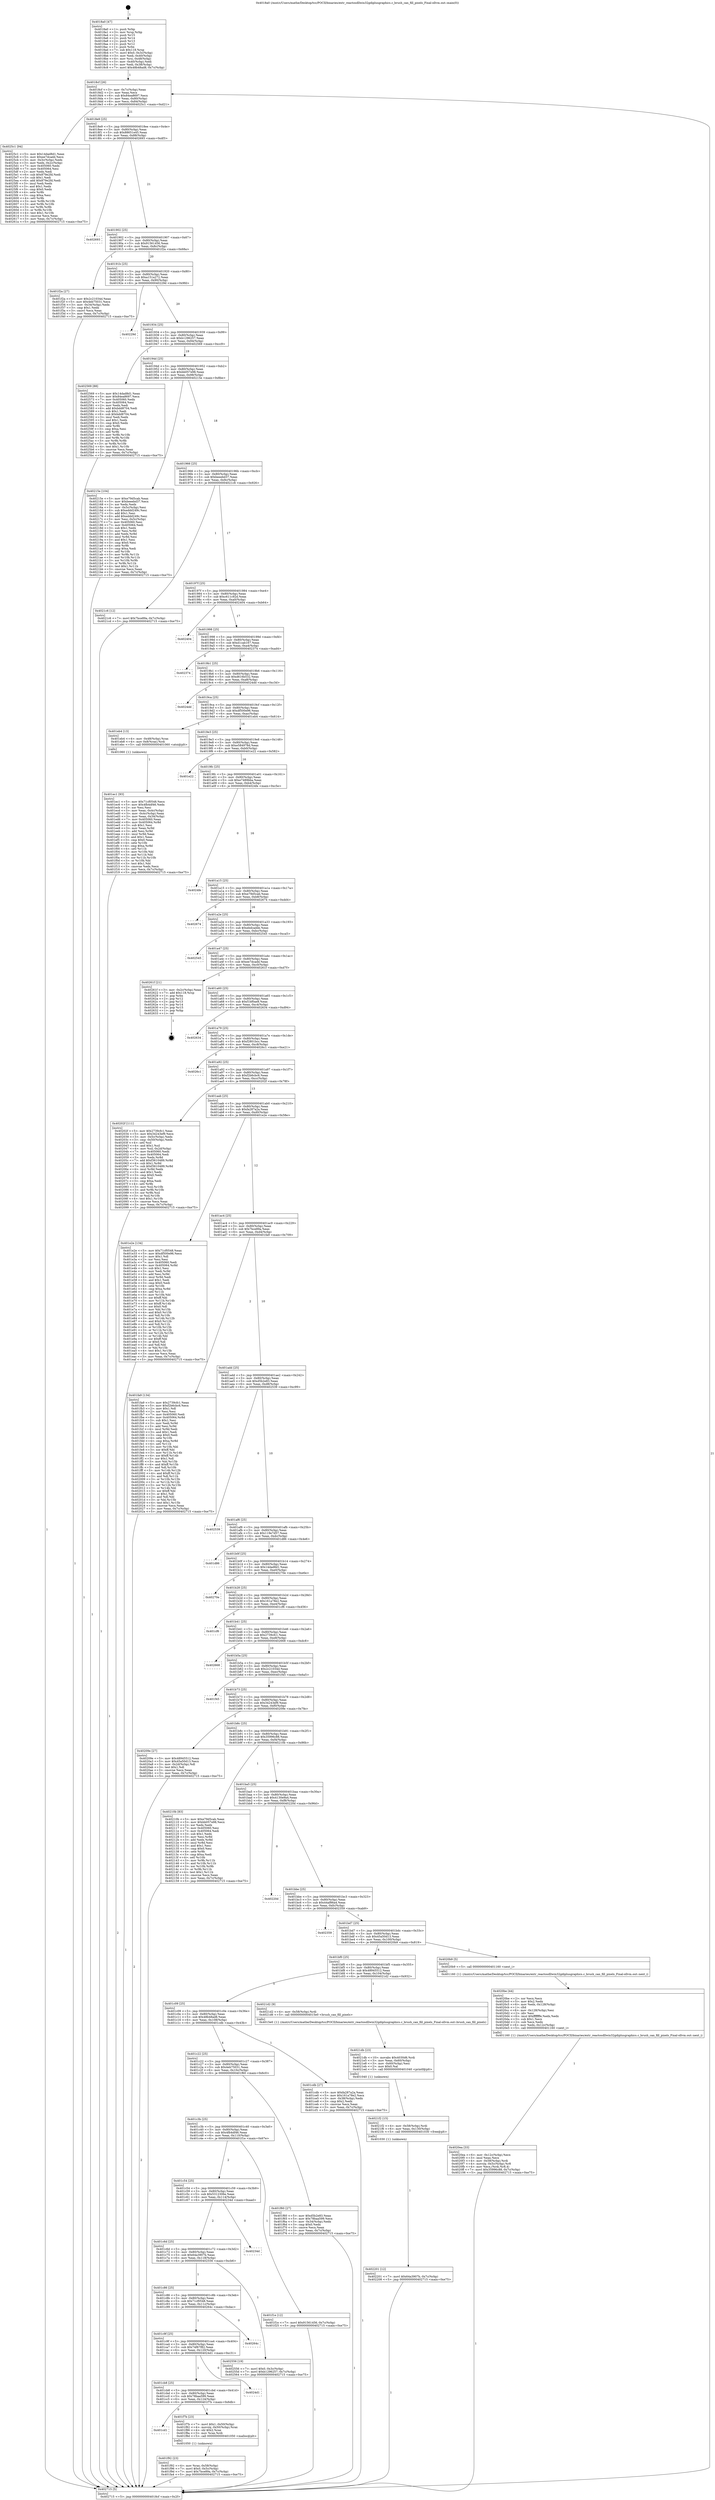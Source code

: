 digraph "0x4018a0" {
  label = "0x4018a0 (/mnt/c/Users/mathe/Desktop/tcc/POCII/binaries/extr_reactosdllwin32gdiplusgraphics.c_brush_can_fill_pixels_Final-ollvm.out::main(0))"
  labelloc = "t"
  node[shape=record]

  Entry [label="",width=0.3,height=0.3,shape=circle,fillcolor=black,style=filled]
  "0x4018cf" [label="{
     0x4018cf [26]\l
     | [instrs]\l
     &nbsp;&nbsp;0x4018cf \<+3\>: mov -0x7c(%rbp),%eax\l
     &nbsp;&nbsp;0x4018d2 \<+2\>: mov %eax,%ecx\l
     &nbsp;&nbsp;0x4018d4 \<+6\>: sub $0x84ea8697,%ecx\l
     &nbsp;&nbsp;0x4018da \<+3\>: mov %eax,-0x80(%rbp)\l
     &nbsp;&nbsp;0x4018dd \<+6\>: mov %ecx,-0x84(%rbp)\l
     &nbsp;&nbsp;0x4018e3 \<+6\>: je 00000000004025c1 \<main+0xd21\>\l
  }"]
  "0x4025c1" [label="{
     0x4025c1 [94]\l
     | [instrs]\l
     &nbsp;&nbsp;0x4025c1 \<+5\>: mov $0x14dad8d1,%eax\l
     &nbsp;&nbsp;0x4025c6 \<+5\>: mov $0xee7dcadd,%ecx\l
     &nbsp;&nbsp;0x4025cb \<+3\>: mov -0x3c(%rbp),%edx\l
     &nbsp;&nbsp;0x4025ce \<+3\>: mov %edx,-0x2c(%rbp)\l
     &nbsp;&nbsp;0x4025d1 \<+7\>: mov 0x405060,%edx\l
     &nbsp;&nbsp;0x4025d8 \<+7\>: mov 0x405064,%esi\l
     &nbsp;&nbsp;0x4025df \<+2\>: mov %edx,%edi\l
     &nbsp;&nbsp;0x4025e1 \<+6\>: sub $0x879e2fd,%edi\l
     &nbsp;&nbsp;0x4025e7 \<+3\>: sub $0x1,%edi\l
     &nbsp;&nbsp;0x4025ea \<+6\>: add $0x879e2fd,%edi\l
     &nbsp;&nbsp;0x4025f0 \<+3\>: imul %edi,%edx\l
     &nbsp;&nbsp;0x4025f3 \<+3\>: and $0x1,%edx\l
     &nbsp;&nbsp;0x4025f6 \<+3\>: cmp $0x0,%edx\l
     &nbsp;&nbsp;0x4025f9 \<+4\>: sete %r8b\l
     &nbsp;&nbsp;0x4025fd \<+3\>: cmp $0xa,%esi\l
     &nbsp;&nbsp;0x402600 \<+4\>: setl %r9b\l
     &nbsp;&nbsp;0x402604 \<+3\>: mov %r8b,%r10b\l
     &nbsp;&nbsp;0x402607 \<+3\>: and %r9b,%r10b\l
     &nbsp;&nbsp;0x40260a \<+3\>: xor %r9b,%r8b\l
     &nbsp;&nbsp;0x40260d \<+3\>: or %r8b,%r10b\l
     &nbsp;&nbsp;0x402610 \<+4\>: test $0x1,%r10b\l
     &nbsp;&nbsp;0x402614 \<+3\>: cmovne %ecx,%eax\l
     &nbsp;&nbsp;0x402617 \<+3\>: mov %eax,-0x7c(%rbp)\l
     &nbsp;&nbsp;0x40261a \<+5\>: jmp 0000000000402715 \<main+0xe75\>\l
  }"]
  "0x4018e9" [label="{
     0x4018e9 [25]\l
     | [instrs]\l
     &nbsp;&nbsp;0x4018e9 \<+5\>: jmp 00000000004018ee \<main+0x4e\>\l
     &nbsp;&nbsp;0x4018ee \<+3\>: mov -0x80(%rbp),%eax\l
     &nbsp;&nbsp;0x4018f1 \<+5\>: sub $0x88651e45,%eax\l
     &nbsp;&nbsp;0x4018f6 \<+6\>: mov %eax,-0x88(%rbp)\l
     &nbsp;&nbsp;0x4018fc \<+6\>: je 0000000000402693 \<main+0xdf3\>\l
  }"]
  Exit [label="",width=0.3,height=0.3,shape=circle,fillcolor=black,style=filled,peripheries=2]
  "0x402693" [label="{
     0x402693\l
  }", style=dashed]
  "0x401902" [label="{
     0x401902 [25]\l
     | [instrs]\l
     &nbsp;&nbsp;0x401902 \<+5\>: jmp 0000000000401907 \<main+0x67\>\l
     &nbsp;&nbsp;0x401907 \<+3\>: mov -0x80(%rbp),%eax\l
     &nbsp;&nbsp;0x40190a \<+5\>: sub $0x91561456,%eax\l
     &nbsp;&nbsp;0x40190f \<+6\>: mov %eax,-0x8c(%rbp)\l
     &nbsp;&nbsp;0x401915 \<+6\>: je 0000000000401f2a \<main+0x68a\>\l
  }"]
  "0x402201" [label="{
     0x402201 [12]\l
     | [instrs]\l
     &nbsp;&nbsp;0x402201 \<+7\>: movl $0x64a3907b,-0x7c(%rbp)\l
     &nbsp;&nbsp;0x402208 \<+5\>: jmp 0000000000402715 \<main+0xe75\>\l
  }"]
  "0x401f2a" [label="{
     0x401f2a [27]\l
     | [instrs]\l
     &nbsp;&nbsp;0x401f2a \<+5\>: mov $0x2c21034d,%eax\l
     &nbsp;&nbsp;0x401f2f \<+5\>: mov $0x4eb75031,%ecx\l
     &nbsp;&nbsp;0x401f34 \<+3\>: mov -0x34(%rbp),%edx\l
     &nbsp;&nbsp;0x401f37 \<+3\>: cmp $0x1,%edx\l
     &nbsp;&nbsp;0x401f3a \<+3\>: cmovl %ecx,%eax\l
     &nbsp;&nbsp;0x401f3d \<+3\>: mov %eax,-0x7c(%rbp)\l
     &nbsp;&nbsp;0x401f40 \<+5\>: jmp 0000000000402715 \<main+0xe75\>\l
  }"]
  "0x40191b" [label="{
     0x40191b [25]\l
     | [instrs]\l
     &nbsp;&nbsp;0x40191b \<+5\>: jmp 0000000000401920 \<main+0x80\>\l
     &nbsp;&nbsp;0x401920 \<+3\>: mov -0x80(%rbp),%eax\l
     &nbsp;&nbsp;0x401923 \<+5\>: sub $0xa151a272,%eax\l
     &nbsp;&nbsp;0x401928 \<+6\>: mov %eax,-0x90(%rbp)\l
     &nbsp;&nbsp;0x40192e \<+6\>: je 000000000040229d \<main+0x9fd\>\l
  }"]
  "0x4021f2" [label="{
     0x4021f2 [15]\l
     | [instrs]\l
     &nbsp;&nbsp;0x4021f2 \<+4\>: mov -0x58(%rbp),%rdi\l
     &nbsp;&nbsp;0x4021f6 \<+6\>: mov %eax,-0x130(%rbp)\l
     &nbsp;&nbsp;0x4021fc \<+5\>: call 0000000000401030 \<free@plt\>\l
     | [calls]\l
     &nbsp;&nbsp;0x401030 \{1\} (unknown)\l
  }"]
  "0x40229d" [label="{
     0x40229d\l
  }", style=dashed]
  "0x401934" [label="{
     0x401934 [25]\l
     | [instrs]\l
     &nbsp;&nbsp;0x401934 \<+5\>: jmp 0000000000401939 \<main+0x99\>\l
     &nbsp;&nbsp;0x401939 \<+3\>: mov -0x80(%rbp),%eax\l
     &nbsp;&nbsp;0x40193c \<+5\>: sub $0xb1296257,%eax\l
     &nbsp;&nbsp;0x401941 \<+6\>: mov %eax,-0x94(%rbp)\l
     &nbsp;&nbsp;0x401947 \<+6\>: je 0000000000402569 \<main+0xcc9\>\l
  }"]
  "0x4021db" [label="{
     0x4021db [23]\l
     | [instrs]\l
     &nbsp;&nbsp;0x4021db \<+10\>: movabs $0x4030d6,%rdi\l
     &nbsp;&nbsp;0x4021e5 \<+3\>: mov %eax,-0x60(%rbp)\l
     &nbsp;&nbsp;0x4021e8 \<+3\>: mov -0x60(%rbp),%esi\l
     &nbsp;&nbsp;0x4021eb \<+2\>: mov $0x0,%al\l
     &nbsp;&nbsp;0x4021ed \<+5\>: call 0000000000401040 \<printf@plt\>\l
     | [calls]\l
     &nbsp;&nbsp;0x401040 \{1\} (unknown)\l
  }"]
  "0x402569" [label="{
     0x402569 [88]\l
     | [instrs]\l
     &nbsp;&nbsp;0x402569 \<+5\>: mov $0x14dad8d1,%eax\l
     &nbsp;&nbsp;0x40256e \<+5\>: mov $0x84ea8697,%ecx\l
     &nbsp;&nbsp;0x402573 \<+7\>: mov 0x405060,%edx\l
     &nbsp;&nbsp;0x40257a \<+7\>: mov 0x405064,%esi\l
     &nbsp;&nbsp;0x402581 \<+2\>: mov %edx,%edi\l
     &nbsp;&nbsp;0x402583 \<+6\>: add $0xbdd8704,%edi\l
     &nbsp;&nbsp;0x402589 \<+3\>: sub $0x1,%edi\l
     &nbsp;&nbsp;0x40258c \<+6\>: sub $0xbdd8704,%edi\l
     &nbsp;&nbsp;0x402592 \<+3\>: imul %edi,%edx\l
     &nbsp;&nbsp;0x402595 \<+3\>: and $0x1,%edx\l
     &nbsp;&nbsp;0x402598 \<+3\>: cmp $0x0,%edx\l
     &nbsp;&nbsp;0x40259b \<+4\>: sete %r8b\l
     &nbsp;&nbsp;0x40259f \<+3\>: cmp $0xa,%esi\l
     &nbsp;&nbsp;0x4025a2 \<+4\>: setl %r9b\l
     &nbsp;&nbsp;0x4025a6 \<+3\>: mov %r8b,%r10b\l
     &nbsp;&nbsp;0x4025a9 \<+3\>: and %r9b,%r10b\l
     &nbsp;&nbsp;0x4025ac \<+3\>: xor %r9b,%r8b\l
     &nbsp;&nbsp;0x4025af \<+3\>: or %r8b,%r10b\l
     &nbsp;&nbsp;0x4025b2 \<+4\>: test $0x1,%r10b\l
     &nbsp;&nbsp;0x4025b6 \<+3\>: cmovne %ecx,%eax\l
     &nbsp;&nbsp;0x4025b9 \<+3\>: mov %eax,-0x7c(%rbp)\l
     &nbsp;&nbsp;0x4025bc \<+5\>: jmp 0000000000402715 \<main+0xe75\>\l
  }"]
  "0x40194d" [label="{
     0x40194d [25]\l
     | [instrs]\l
     &nbsp;&nbsp;0x40194d \<+5\>: jmp 0000000000401952 \<main+0xb2\>\l
     &nbsp;&nbsp;0x401952 \<+3\>: mov -0x80(%rbp),%eax\l
     &nbsp;&nbsp;0x401955 \<+5\>: sub $0xbb057e98,%eax\l
     &nbsp;&nbsp;0x40195a \<+6\>: mov %eax,-0x98(%rbp)\l
     &nbsp;&nbsp;0x401960 \<+6\>: je 000000000040215e \<main+0x8be\>\l
  }"]
  "0x4020ea" [label="{
     0x4020ea [33]\l
     | [instrs]\l
     &nbsp;&nbsp;0x4020ea \<+6\>: mov -0x12c(%rbp),%ecx\l
     &nbsp;&nbsp;0x4020f0 \<+3\>: imul %eax,%ecx\l
     &nbsp;&nbsp;0x4020f3 \<+4\>: mov -0x58(%rbp),%rdi\l
     &nbsp;&nbsp;0x4020f7 \<+4\>: movslq -0x5c(%rbp),%r8\l
     &nbsp;&nbsp;0x4020fb \<+4\>: mov %ecx,(%rdi,%r8,4)\l
     &nbsp;&nbsp;0x4020ff \<+7\>: movl $0x35996c88,-0x7c(%rbp)\l
     &nbsp;&nbsp;0x402106 \<+5\>: jmp 0000000000402715 \<main+0xe75\>\l
  }"]
  "0x40215e" [label="{
     0x40215e [104]\l
     | [instrs]\l
     &nbsp;&nbsp;0x40215e \<+5\>: mov $0xe79d5cab,%eax\l
     &nbsp;&nbsp;0x402163 \<+5\>: mov $0xbeeebd37,%ecx\l
     &nbsp;&nbsp;0x402168 \<+2\>: xor %edx,%edx\l
     &nbsp;&nbsp;0x40216a \<+3\>: mov -0x5c(%rbp),%esi\l
     &nbsp;&nbsp;0x40216d \<+6\>: sub $0xeddd249c,%esi\l
     &nbsp;&nbsp;0x402173 \<+3\>: add $0x1,%esi\l
     &nbsp;&nbsp;0x402176 \<+6\>: add $0xeddd249c,%esi\l
     &nbsp;&nbsp;0x40217c \<+3\>: mov %esi,-0x5c(%rbp)\l
     &nbsp;&nbsp;0x40217f \<+7\>: mov 0x405060,%esi\l
     &nbsp;&nbsp;0x402186 \<+7\>: mov 0x405064,%edi\l
     &nbsp;&nbsp;0x40218d \<+3\>: sub $0x1,%edx\l
     &nbsp;&nbsp;0x402190 \<+3\>: mov %esi,%r8d\l
     &nbsp;&nbsp;0x402193 \<+3\>: add %edx,%r8d\l
     &nbsp;&nbsp;0x402196 \<+4\>: imul %r8d,%esi\l
     &nbsp;&nbsp;0x40219a \<+3\>: and $0x1,%esi\l
     &nbsp;&nbsp;0x40219d \<+3\>: cmp $0x0,%esi\l
     &nbsp;&nbsp;0x4021a0 \<+4\>: sete %r9b\l
     &nbsp;&nbsp;0x4021a4 \<+3\>: cmp $0xa,%edi\l
     &nbsp;&nbsp;0x4021a7 \<+4\>: setl %r10b\l
     &nbsp;&nbsp;0x4021ab \<+3\>: mov %r9b,%r11b\l
     &nbsp;&nbsp;0x4021ae \<+3\>: and %r10b,%r11b\l
     &nbsp;&nbsp;0x4021b1 \<+3\>: xor %r10b,%r9b\l
     &nbsp;&nbsp;0x4021b4 \<+3\>: or %r9b,%r11b\l
     &nbsp;&nbsp;0x4021b7 \<+4\>: test $0x1,%r11b\l
     &nbsp;&nbsp;0x4021bb \<+3\>: cmovne %ecx,%eax\l
     &nbsp;&nbsp;0x4021be \<+3\>: mov %eax,-0x7c(%rbp)\l
     &nbsp;&nbsp;0x4021c1 \<+5\>: jmp 0000000000402715 \<main+0xe75\>\l
  }"]
  "0x401966" [label="{
     0x401966 [25]\l
     | [instrs]\l
     &nbsp;&nbsp;0x401966 \<+5\>: jmp 000000000040196b \<main+0xcb\>\l
     &nbsp;&nbsp;0x40196b \<+3\>: mov -0x80(%rbp),%eax\l
     &nbsp;&nbsp;0x40196e \<+5\>: sub $0xbeeebd37,%eax\l
     &nbsp;&nbsp;0x401973 \<+6\>: mov %eax,-0x9c(%rbp)\l
     &nbsp;&nbsp;0x401979 \<+6\>: je 00000000004021c6 \<main+0x926\>\l
  }"]
  "0x4020be" [label="{
     0x4020be [44]\l
     | [instrs]\l
     &nbsp;&nbsp;0x4020be \<+2\>: xor %ecx,%ecx\l
     &nbsp;&nbsp;0x4020c0 \<+5\>: mov $0x2,%edx\l
     &nbsp;&nbsp;0x4020c5 \<+6\>: mov %edx,-0x128(%rbp)\l
     &nbsp;&nbsp;0x4020cb \<+1\>: cltd\l
     &nbsp;&nbsp;0x4020cc \<+6\>: mov -0x128(%rbp),%esi\l
     &nbsp;&nbsp;0x4020d2 \<+2\>: idiv %esi\l
     &nbsp;&nbsp;0x4020d4 \<+6\>: imul $0xfffffffe,%edx,%edx\l
     &nbsp;&nbsp;0x4020da \<+3\>: sub $0x1,%ecx\l
     &nbsp;&nbsp;0x4020dd \<+2\>: sub %ecx,%edx\l
     &nbsp;&nbsp;0x4020df \<+6\>: mov %edx,-0x12c(%rbp)\l
     &nbsp;&nbsp;0x4020e5 \<+5\>: call 0000000000401160 \<next_i\>\l
     | [calls]\l
     &nbsp;&nbsp;0x401160 \{1\} (/mnt/c/Users/mathe/Desktop/tcc/POCII/binaries/extr_reactosdllwin32gdiplusgraphics.c_brush_can_fill_pixels_Final-ollvm.out::next_i)\l
  }"]
  "0x4021c6" [label="{
     0x4021c6 [12]\l
     | [instrs]\l
     &nbsp;&nbsp;0x4021c6 \<+7\>: movl $0x7bce89a,-0x7c(%rbp)\l
     &nbsp;&nbsp;0x4021cd \<+5\>: jmp 0000000000402715 \<main+0xe75\>\l
  }"]
  "0x40197f" [label="{
     0x40197f [25]\l
     | [instrs]\l
     &nbsp;&nbsp;0x40197f \<+5\>: jmp 0000000000401984 \<main+0xe4\>\l
     &nbsp;&nbsp;0x401984 \<+3\>: mov -0x80(%rbp),%eax\l
     &nbsp;&nbsp;0x401987 \<+5\>: sub $0xc611c92d,%eax\l
     &nbsp;&nbsp;0x40198c \<+6\>: mov %eax,-0xa0(%rbp)\l
     &nbsp;&nbsp;0x401992 \<+6\>: je 0000000000402404 \<main+0xb64\>\l
  }"]
  "0x401f92" [label="{
     0x401f92 [23]\l
     | [instrs]\l
     &nbsp;&nbsp;0x401f92 \<+4\>: mov %rax,-0x58(%rbp)\l
     &nbsp;&nbsp;0x401f96 \<+7\>: movl $0x0,-0x5c(%rbp)\l
     &nbsp;&nbsp;0x401f9d \<+7\>: movl $0x7bce89a,-0x7c(%rbp)\l
     &nbsp;&nbsp;0x401fa4 \<+5\>: jmp 0000000000402715 \<main+0xe75\>\l
  }"]
  "0x402404" [label="{
     0x402404\l
  }", style=dashed]
  "0x401998" [label="{
     0x401998 [25]\l
     | [instrs]\l
     &nbsp;&nbsp;0x401998 \<+5\>: jmp 000000000040199d \<main+0xfd\>\l
     &nbsp;&nbsp;0x40199d \<+3\>: mov -0x80(%rbp),%eax\l
     &nbsp;&nbsp;0x4019a0 \<+5\>: sub $0xd1cab167,%eax\l
     &nbsp;&nbsp;0x4019a5 \<+6\>: mov %eax,-0xa4(%rbp)\l
     &nbsp;&nbsp;0x4019ab \<+6\>: je 0000000000402374 \<main+0xad4\>\l
  }"]
  "0x401cd1" [label="{
     0x401cd1\l
  }", style=dashed]
  "0x402374" [label="{
     0x402374\l
  }", style=dashed]
  "0x4019b1" [label="{
     0x4019b1 [25]\l
     | [instrs]\l
     &nbsp;&nbsp;0x4019b1 \<+5\>: jmp 00000000004019b6 \<main+0x116\>\l
     &nbsp;&nbsp;0x4019b6 \<+3\>: mov -0x80(%rbp),%eax\l
     &nbsp;&nbsp;0x4019b9 \<+5\>: sub $0xd616b532,%eax\l
     &nbsp;&nbsp;0x4019be \<+6\>: mov %eax,-0xa8(%rbp)\l
     &nbsp;&nbsp;0x4019c4 \<+6\>: je 00000000004024dd \<main+0xc3d\>\l
  }"]
  "0x401f7b" [label="{
     0x401f7b [23]\l
     | [instrs]\l
     &nbsp;&nbsp;0x401f7b \<+7\>: movl $0x1,-0x50(%rbp)\l
     &nbsp;&nbsp;0x401f82 \<+4\>: movslq -0x50(%rbp),%rax\l
     &nbsp;&nbsp;0x401f86 \<+4\>: shl $0x2,%rax\l
     &nbsp;&nbsp;0x401f8a \<+3\>: mov %rax,%rdi\l
     &nbsp;&nbsp;0x401f8d \<+5\>: call 0000000000401050 \<malloc@plt\>\l
     | [calls]\l
     &nbsp;&nbsp;0x401050 \{1\} (unknown)\l
  }"]
  "0x4024dd" [label="{
     0x4024dd\l
  }", style=dashed]
  "0x4019ca" [label="{
     0x4019ca [25]\l
     | [instrs]\l
     &nbsp;&nbsp;0x4019ca \<+5\>: jmp 00000000004019cf \<main+0x12f\>\l
     &nbsp;&nbsp;0x4019cf \<+3\>: mov -0x80(%rbp),%eax\l
     &nbsp;&nbsp;0x4019d2 \<+5\>: sub $0xdf500e96,%eax\l
     &nbsp;&nbsp;0x4019d7 \<+6\>: mov %eax,-0xac(%rbp)\l
     &nbsp;&nbsp;0x4019dd \<+6\>: je 0000000000401eb4 \<main+0x614\>\l
  }"]
  "0x401cb8" [label="{
     0x401cb8 [25]\l
     | [instrs]\l
     &nbsp;&nbsp;0x401cb8 \<+5\>: jmp 0000000000401cbd \<main+0x41d\>\l
     &nbsp;&nbsp;0x401cbd \<+3\>: mov -0x80(%rbp),%eax\l
     &nbsp;&nbsp;0x401cc0 \<+5\>: sub $0x78baa599,%eax\l
     &nbsp;&nbsp;0x401cc5 \<+6\>: mov %eax,-0x124(%rbp)\l
     &nbsp;&nbsp;0x401ccb \<+6\>: je 0000000000401f7b \<main+0x6db\>\l
  }"]
  "0x401eb4" [label="{
     0x401eb4 [13]\l
     | [instrs]\l
     &nbsp;&nbsp;0x401eb4 \<+4\>: mov -0x48(%rbp),%rax\l
     &nbsp;&nbsp;0x401eb8 \<+4\>: mov 0x8(%rax),%rdi\l
     &nbsp;&nbsp;0x401ebc \<+5\>: call 0000000000401060 \<atoi@plt\>\l
     | [calls]\l
     &nbsp;&nbsp;0x401060 \{1\} (unknown)\l
  }"]
  "0x4019e3" [label="{
     0x4019e3 [25]\l
     | [instrs]\l
     &nbsp;&nbsp;0x4019e3 \<+5\>: jmp 00000000004019e8 \<main+0x148\>\l
     &nbsp;&nbsp;0x4019e8 \<+3\>: mov -0x80(%rbp),%eax\l
     &nbsp;&nbsp;0x4019eb \<+5\>: sub $0xe584978d,%eax\l
     &nbsp;&nbsp;0x4019f0 \<+6\>: mov %eax,-0xb0(%rbp)\l
     &nbsp;&nbsp;0x4019f6 \<+6\>: je 0000000000401e22 \<main+0x582\>\l
  }"]
  "0x4024d1" [label="{
     0x4024d1\l
  }", style=dashed]
  "0x401e22" [label="{
     0x401e22\l
  }", style=dashed]
  "0x4019fc" [label="{
     0x4019fc [25]\l
     | [instrs]\l
     &nbsp;&nbsp;0x4019fc \<+5\>: jmp 0000000000401a01 \<main+0x161\>\l
     &nbsp;&nbsp;0x401a01 \<+3\>: mov -0x80(%rbp),%eax\l
     &nbsp;&nbsp;0x401a04 \<+5\>: sub $0xe7489bba,%eax\l
     &nbsp;&nbsp;0x401a09 \<+6\>: mov %eax,-0xb4(%rbp)\l
     &nbsp;&nbsp;0x401a0f \<+6\>: je 00000000004024fe \<main+0xc5e\>\l
  }"]
  "0x401c9f" [label="{
     0x401c9f [25]\l
     | [instrs]\l
     &nbsp;&nbsp;0x401c9f \<+5\>: jmp 0000000000401ca4 \<main+0x404\>\l
     &nbsp;&nbsp;0x401ca4 \<+3\>: mov -0x80(%rbp),%eax\l
     &nbsp;&nbsp;0x401ca7 \<+5\>: sub $0x74f67f82,%eax\l
     &nbsp;&nbsp;0x401cac \<+6\>: mov %eax,-0x120(%rbp)\l
     &nbsp;&nbsp;0x401cb2 \<+6\>: je 00000000004024d1 \<main+0xc31\>\l
  }"]
  "0x4024fe" [label="{
     0x4024fe\l
  }", style=dashed]
  "0x401a15" [label="{
     0x401a15 [25]\l
     | [instrs]\l
     &nbsp;&nbsp;0x401a15 \<+5\>: jmp 0000000000401a1a \<main+0x17a\>\l
     &nbsp;&nbsp;0x401a1a \<+3\>: mov -0x80(%rbp),%eax\l
     &nbsp;&nbsp;0x401a1d \<+5\>: sub $0xe79d5cab,%eax\l
     &nbsp;&nbsp;0x401a22 \<+6\>: mov %eax,-0xb8(%rbp)\l
     &nbsp;&nbsp;0x401a28 \<+6\>: je 0000000000402674 \<main+0xdd4\>\l
  }"]
  "0x40264c" [label="{
     0x40264c\l
  }", style=dashed]
  "0x402674" [label="{
     0x402674\l
  }", style=dashed]
  "0x401a2e" [label="{
     0x401a2e [25]\l
     | [instrs]\l
     &nbsp;&nbsp;0x401a2e \<+5\>: jmp 0000000000401a33 \<main+0x193\>\l
     &nbsp;&nbsp;0x401a33 \<+3\>: mov -0x80(%rbp),%eax\l
     &nbsp;&nbsp;0x401a36 \<+5\>: sub $0xebdcadde,%eax\l
     &nbsp;&nbsp;0x401a3b \<+6\>: mov %eax,-0xbc(%rbp)\l
     &nbsp;&nbsp;0x401a41 \<+6\>: je 0000000000402545 \<main+0xca5\>\l
  }"]
  "0x401c86" [label="{
     0x401c86 [25]\l
     | [instrs]\l
     &nbsp;&nbsp;0x401c86 \<+5\>: jmp 0000000000401c8b \<main+0x3eb\>\l
     &nbsp;&nbsp;0x401c8b \<+3\>: mov -0x80(%rbp),%eax\l
     &nbsp;&nbsp;0x401c8e \<+5\>: sub $0x71cf0548,%eax\l
     &nbsp;&nbsp;0x401c93 \<+6\>: mov %eax,-0x11c(%rbp)\l
     &nbsp;&nbsp;0x401c99 \<+6\>: je 000000000040264c \<main+0xdac\>\l
  }"]
  "0x402545" [label="{
     0x402545\l
  }", style=dashed]
  "0x401a47" [label="{
     0x401a47 [25]\l
     | [instrs]\l
     &nbsp;&nbsp;0x401a47 \<+5\>: jmp 0000000000401a4c \<main+0x1ac\>\l
     &nbsp;&nbsp;0x401a4c \<+3\>: mov -0x80(%rbp),%eax\l
     &nbsp;&nbsp;0x401a4f \<+5\>: sub $0xee7dcadd,%eax\l
     &nbsp;&nbsp;0x401a54 \<+6\>: mov %eax,-0xc0(%rbp)\l
     &nbsp;&nbsp;0x401a5a \<+6\>: je 000000000040261f \<main+0xd7f\>\l
  }"]
  "0x402556" [label="{
     0x402556 [19]\l
     | [instrs]\l
     &nbsp;&nbsp;0x402556 \<+7\>: movl $0x0,-0x3c(%rbp)\l
     &nbsp;&nbsp;0x40255d \<+7\>: movl $0xb1296257,-0x7c(%rbp)\l
     &nbsp;&nbsp;0x402564 \<+5\>: jmp 0000000000402715 \<main+0xe75\>\l
  }"]
  "0x40261f" [label="{
     0x40261f [21]\l
     | [instrs]\l
     &nbsp;&nbsp;0x40261f \<+3\>: mov -0x2c(%rbp),%eax\l
     &nbsp;&nbsp;0x402622 \<+7\>: add $0x118,%rsp\l
     &nbsp;&nbsp;0x402629 \<+1\>: pop %rbx\l
     &nbsp;&nbsp;0x40262a \<+2\>: pop %r12\l
     &nbsp;&nbsp;0x40262c \<+2\>: pop %r13\l
     &nbsp;&nbsp;0x40262e \<+2\>: pop %r14\l
     &nbsp;&nbsp;0x402630 \<+2\>: pop %r15\l
     &nbsp;&nbsp;0x402632 \<+1\>: pop %rbp\l
     &nbsp;&nbsp;0x402633 \<+1\>: ret\l
  }"]
  "0x401a60" [label="{
     0x401a60 [25]\l
     | [instrs]\l
     &nbsp;&nbsp;0x401a60 \<+5\>: jmp 0000000000401a65 \<main+0x1c5\>\l
     &nbsp;&nbsp;0x401a65 \<+3\>: mov -0x80(%rbp),%eax\l
     &nbsp;&nbsp;0x401a68 \<+5\>: sub $0xf1bf0ae8,%eax\l
     &nbsp;&nbsp;0x401a6d \<+6\>: mov %eax,-0xc4(%rbp)\l
     &nbsp;&nbsp;0x401a73 \<+6\>: je 0000000000402634 \<main+0xd94\>\l
  }"]
  "0x401c6d" [label="{
     0x401c6d [25]\l
     | [instrs]\l
     &nbsp;&nbsp;0x401c6d \<+5\>: jmp 0000000000401c72 \<main+0x3d2\>\l
     &nbsp;&nbsp;0x401c72 \<+3\>: mov -0x80(%rbp),%eax\l
     &nbsp;&nbsp;0x401c75 \<+5\>: sub $0x64a3907b,%eax\l
     &nbsp;&nbsp;0x401c7a \<+6\>: mov %eax,-0x118(%rbp)\l
     &nbsp;&nbsp;0x401c80 \<+6\>: je 0000000000402556 \<main+0xcb6\>\l
  }"]
  "0x402634" [label="{
     0x402634\l
  }", style=dashed]
  "0x401a79" [label="{
     0x401a79 [25]\l
     | [instrs]\l
     &nbsp;&nbsp;0x401a79 \<+5\>: jmp 0000000000401a7e \<main+0x1de\>\l
     &nbsp;&nbsp;0x401a7e \<+3\>: mov -0x80(%rbp),%eax\l
     &nbsp;&nbsp;0x401a81 \<+5\>: sub $0xf2801bcc,%eax\l
     &nbsp;&nbsp;0x401a86 \<+6\>: mov %eax,-0xc8(%rbp)\l
     &nbsp;&nbsp;0x401a8c \<+6\>: je 00000000004026c1 \<main+0xe21\>\l
  }"]
  "0x40234d" [label="{
     0x40234d\l
  }", style=dashed]
  "0x4026c1" [label="{
     0x4026c1\l
  }", style=dashed]
  "0x401a92" [label="{
     0x401a92 [25]\l
     | [instrs]\l
     &nbsp;&nbsp;0x401a92 \<+5\>: jmp 0000000000401a97 \<main+0x1f7\>\l
     &nbsp;&nbsp;0x401a97 \<+3\>: mov -0x80(%rbp),%eax\l
     &nbsp;&nbsp;0x401a9a \<+5\>: sub $0xf2b6cbc6,%eax\l
     &nbsp;&nbsp;0x401a9f \<+6\>: mov %eax,-0xcc(%rbp)\l
     &nbsp;&nbsp;0x401aa5 \<+6\>: je 000000000040202f \<main+0x78f\>\l
  }"]
  "0x401c54" [label="{
     0x401c54 [25]\l
     | [instrs]\l
     &nbsp;&nbsp;0x401c54 \<+5\>: jmp 0000000000401c59 \<main+0x3b9\>\l
     &nbsp;&nbsp;0x401c59 \<+3\>: mov -0x80(%rbp),%eax\l
     &nbsp;&nbsp;0x401c5c \<+5\>: sub $0x5312306e,%eax\l
     &nbsp;&nbsp;0x401c61 \<+6\>: mov %eax,-0x114(%rbp)\l
     &nbsp;&nbsp;0x401c67 \<+6\>: je 000000000040234d \<main+0xaad\>\l
  }"]
  "0x40202f" [label="{
     0x40202f [111]\l
     | [instrs]\l
     &nbsp;&nbsp;0x40202f \<+5\>: mov $0x2739cfc1,%eax\l
     &nbsp;&nbsp;0x402034 \<+5\>: mov $0x34243ef9,%ecx\l
     &nbsp;&nbsp;0x402039 \<+3\>: mov -0x5c(%rbp),%edx\l
     &nbsp;&nbsp;0x40203c \<+3\>: cmp -0x50(%rbp),%edx\l
     &nbsp;&nbsp;0x40203f \<+4\>: setl %sil\l
     &nbsp;&nbsp;0x402043 \<+4\>: and $0x1,%sil\l
     &nbsp;&nbsp;0x402047 \<+4\>: mov %sil,-0x2d(%rbp)\l
     &nbsp;&nbsp;0x40204b \<+7\>: mov 0x405060,%edx\l
     &nbsp;&nbsp;0x402052 \<+7\>: mov 0x405064,%edi\l
     &nbsp;&nbsp;0x402059 \<+3\>: mov %edx,%r8d\l
     &nbsp;&nbsp;0x40205c \<+7\>: add $0xf3610489,%r8d\l
     &nbsp;&nbsp;0x402063 \<+4\>: sub $0x1,%r8d\l
     &nbsp;&nbsp;0x402067 \<+7\>: sub $0xf3610489,%r8d\l
     &nbsp;&nbsp;0x40206e \<+4\>: imul %r8d,%edx\l
     &nbsp;&nbsp;0x402072 \<+3\>: and $0x1,%edx\l
     &nbsp;&nbsp;0x402075 \<+3\>: cmp $0x0,%edx\l
     &nbsp;&nbsp;0x402078 \<+4\>: sete %sil\l
     &nbsp;&nbsp;0x40207c \<+3\>: cmp $0xa,%edi\l
     &nbsp;&nbsp;0x40207f \<+4\>: setl %r9b\l
     &nbsp;&nbsp;0x402083 \<+3\>: mov %sil,%r10b\l
     &nbsp;&nbsp;0x402086 \<+3\>: and %r9b,%r10b\l
     &nbsp;&nbsp;0x402089 \<+3\>: xor %r9b,%sil\l
     &nbsp;&nbsp;0x40208c \<+3\>: or %sil,%r10b\l
     &nbsp;&nbsp;0x40208f \<+4\>: test $0x1,%r10b\l
     &nbsp;&nbsp;0x402093 \<+3\>: cmovne %ecx,%eax\l
     &nbsp;&nbsp;0x402096 \<+3\>: mov %eax,-0x7c(%rbp)\l
     &nbsp;&nbsp;0x402099 \<+5\>: jmp 0000000000402715 \<main+0xe75\>\l
  }"]
  "0x401aab" [label="{
     0x401aab [25]\l
     | [instrs]\l
     &nbsp;&nbsp;0x401aab \<+5\>: jmp 0000000000401ab0 \<main+0x210\>\l
     &nbsp;&nbsp;0x401ab0 \<+3\>: mov -0x80(%rbp),%eax\l
     &nbsp;&nbsp;0x401ab3 \<+5\>: sub $0xfa287a2a,%eax\l
     &nbsp;&nbsp;0x401ab8 \<+6\>: mov %eax,-0xd0(%rbp)\l
     &nbsp;&nbsp;0x401abe \<+6\>: je 0000000000401e2e \<main+0x58e\>\l
  }"]
  "0x401f1e" [label="{
     0x401f1e [12]\l
     | [instrs]\l
     &nbsp;&nbsp;0x401f1e \<+7\>: movl $0x91561456,-0x7c(%rbp)\l
     &nbsp;&nbsp;0x401f25 \<+5\>: jmp 0000000000402715 \<main+0xe75\>\l
  }"]
  "0x401e2e" [label="{
     0x401e2e [134]\l
     | [instrs]\l
     &nbsp;&nbsp;0x401e2e \<+5\>: mov $0x71cf0548,%eax\l
     &nbsp;&nbsp;0x401e33 \<+5\>: mov $0xdf500e96,%ecx\l
     &nbsp;&nbsp;0x401e38 \<+2\>: mov $0x1,%dl\l
     &nbsp;&nbsp;0x401e3a \<+2\>: xor %esi,%esi\l
     &nbsp;&nbsp;0x401e3c \<+7\>: mov 0x405060,%edi\l
     &nbsp;&nbsp;0x401e43 \<+8\>: mov 0x405064,%r8d\l
     &nbsp;&nbsp;0x401e4b \<+3\>: sub $0x1,%esi\l
     &nbsp;&nbsp;0x401e4e \<+3\>: mov %edi,%r9d\l
     &nbsp;&nbsp;0x401e51 \<+3\>: add %esi,%r9d\l
     &nbsp;&nbsp;0x401e54 \<+4\>: imul %r9d,%edi\l
     &nbsp;&nbsp;0x401e58 \<+3\>: and $0x1,%edi\l
     &nbsp;&nbsp;0x401e5b \<+3\>: cmp $0x0,%edi\l
     &nbsp;&nbsp;0x401e5e \<+4\>: sete %r10b\l
     &nbsp;&nbsp;0x401e62 \<+4\>: cmp $0xa,%r8d\l
     &nbsp;&nbsp;0x401e66 \<+4\>: setl %r11b\l
     &nbsp;&nbsp;0x401e6a \<+3\>: mov %r10b,%bl\l
     &nbsp;&nbsp;0x401e6d \<+3\>: xor $0xff,%bl\l
     &nbsp;&nbsp;0x401e70 \<+3\>: mov %r11b,%r14b\l
     &nbsp;&nbsp;0x401e73 \<+4\>: xor $0xff,%r14b\l
     &nbsp;&nbsp;0x401e77 \<+3\>: xor $0x0,%dl\l
     &nbsp;&nbsp;0x401e7a \<+3\>: mov %bl,%r15b\l
     &nbsp;&nbsp;0x401e7d \<+4\>: and $0x0,%r15b\l
     &nbsp;&nbsp;0x401e81 \<+3\>: and %dl,%r10b\l
     &nbsp;&nbsp;0x401e84 \<+3\>: mov %r14b,%r12b\l
     &nbsp;&nbsp;0x401e87 \<+4\>: and $0x0,%r12b\l
     &nbsp;&nbsp;0x401e8b \<+3\>: and %dl,%r11b\l
     &nbsp;&nbsp;0x401e8e \<+3\>: or %r10b,%r15b\l
     &nbsp;&nbsp;0x401e91 \<+3\>: or %r11b,%r12b\l
     &nbsp;&nbsp;0x401e94 \<+3\>: xor %r12b,%r15b\l
     &nbsp;&nbsp;0x401e97 \<+3\>: or %r14b,%bl\l
     &nbsp;&nbsp;0x401e9a \<+3\>: xor $0xff,%bl\l
     &nbsp;&nbsp;0x401e9d \<+3\>: or $0x0,%dl\l
     &nbsp;&nbsp;0x401ea0 \<+2\>: and %dl,%bl\l
     &nbsp;&nbsp;0x401ea2 \<+3\>: or %bl,%r15b\l
     &nbsp;&nbsp;0x401ea5 \<+4\>: test $0x1,%r15b\l
     &nbsp;&nbsp;0x401ea9 \<+3\>: cmovne %ecx,%eax\l
     &nbsp;&nbsp;0x401eac \<+3\>: mov %eax,-0x7c(%rbp)\l
     &nbsp;&nbsp;0x401eaf \<+5\>: jmp 0000000000402715 \<main+0xe75\>\l
  }"]
  "0x401ac4" [label="{
     0x401ac4 [25]\l
     | [instrs]\l
     &nbsp;&nbsp;0x401ac4 \<+5\>: jmp 0000000000401ac9 \<main+0x229\>\l
     &nbsp;&nbsp;0x401ac9 \<+3\>: mov -0x80(%rbp),%eax\l
     &nbsp;&nbsp;0x401acc \<+5\>: sub $0x7bce89a,%eax\l
     &nbsp;&nbsp;0x401ad1 \<+6\>: mov %eax,-0xd4(%rbp)\l
     &nbsp;&nbsp;0x401ad7 \<+6\>: je 0000000000401fa9 \<main+0x709\>\l
  }"]
  "0x401c3b" [label="{
     0x401c3b [25]\l
     | [instrs]\l
     &nbsp;&nbsp;0x401c3b \<+5\>: jmp 0000000000401c40 \<main+0x3a0\>\l
     &nbsp;&nbsp;0x401c40 \<+3\>: mov -0x80(%rbp),%eax\l
     &nbsp;&nbsp;0x401c43 \<+5\>: sub $0x4fb4df46,%eax\l
     &nbsp;&nbsp;0x401c48 \<+6\>: mov %eax,-0x110(%rbp)\l
     &nbsp;&nbsp;0x401c4e \<+6\>: je 0000000000401f1e \<main+0x67e\>\l
  }"]
  "0x401fa9" [label="{
     0x401fa9 [134]\l
     | [instrs]\l
     &nbsp;&nbsp;0x401fa9 \<+5\>: mov $0x2739cfc1,%eax\l
     &nbsp;&nbsp;0x401fae \<+5\>: mov $0xf2b6cbc6,%ecx\l
     &nbsp;&nbsp;0x401fb3 \<+2\>: mov $0x1,%dl\l
     &nbsp;&nbsp;0x401fb5 \<+2\>: xor %esi,%esi\l
     &nbsp;&nbsp;0x401fb7 \<+7\>: mov 0x405060,%edi\l
     &nbsp;&nbsp;0x401fbe \<+8\>: mov 0x405064,%r8d\l
     &nbsp;&nbsp;0x401fc6 \<+3\>: sub $0x1,%esi\l
     &nbsp;&nbsp;0x401fc9 \<+3\>: mov %edi,%r9d\l
     &nbsp;&nbsp;0x401fcc \<+3\>: add %esi,%r9d\l
     &nbsp;&nbsp;0x401fcf \<+4\>: imul %r9d,%edi\l
     &nbsp;&nbsp;0x401fd3 \<+3\>: and $0x1,%edi\l
     &nbsp;&nbsp;0x401fd6 \<+3\>: cmp $0x0,%edi\l
     &nbsp;&nbsp;0x401fd9 \<+4\>: sete %r10b\l
     &nbsp;&nbsp;0x401fdd \<+4\>: cmp $0xa,%r8d\l
     &nbsp;&nbsp;0x401fe1 \<+4\>: setl %r11b\l
     &nbsp;&nbsp;0x401fe5 \<+3\>: mov %r10b,%bl\l
     &nbsp;&nbsp;0x401fe8 \<+3\>: xor $0xff,%bl\l
     &nbsp;&nbsp;0x401feb \<+3\>: mov %r11b,%r14b\l
     &nbsp;&nbsp;0x401fee \<+4\>: xor $0xff,%r14b\l
     &nbsp;&nbsp;0x401ff2 \<+3\>: xor $0x1,%dl\l
     &nbsp;&nbsp;0x401ff5 \<+3\>: mov %bl,%r15b\l
     &nbsp;&nbsp;0x401ff8 \<+4\>: and $0xff,%r15b\l
     &nbsp;&nbsp;0x401ffc \<+3\>: and %dl,%r10b\l
     &nbsp;&nbsp;0x401fff \<+3\>: mov %r14b,%r12b\l
     &nbsp;&nbsp;0x402002 \<+4\>: and $0xff,%r12b\l
     &nbsp;&nbsp;0x402006 \<+3\>: and %dl,%r11b\l
     &nbsp;&nbsp;0x402009 \<+3\>: or %r10b,%r15b\l
     &nbsp;&nbsp;0x40200c \<+3\>: or %r11b,%r12b\l
     &nbsp;&nbsp;0x40200f \<+3\>: xor %r12b,%r15b\l
     &nbsp;&nbsp;0x402012 \<+3\>: or %r14b,%bl\l
     &nbsp;&nbsp;0x402015 \<+3\>: xor $0xff,%bl\l
     &nbsp;&nbsp;0x402018 \<+3\>: or $0x1,%dl\l
     &nbsp;&nbsp;0x40201b \<+2\>: and %dl,%bl\l
     &nbsp;&nbsp;0x40201d \<+3\>: or %bl,%r15b\l
     &nbsp;&nbsp;0x402020 \<+4\>: test $0x1,%r15b\l
     &nbsp;&nbsp;0x402024 \<+3\>: cmovne %ecx,%eax\l
     &nbsp;&nbsp;0x402027 \<+3\>: mov %eax,-0x7c(%rbp)\l
     &nbsp;&nbsp;0x40202a \<+5\>: jmp 0000000000402715 \<main+0xe75\>\l
  }"]
  "0x401add" [label="{
     0x401add [25]\l
     | [instrs]\l
     &nbsp;&nbsp;0x401add \<+5\>: jmp 0000000000401ae2 \<main+0x242\>\l
     &nbsp;&nbsp;0x401ae2 \<+3\>: mov -0x80(%rbp),%eax\l
     &nbsp;&nbsp;0x401ae5 \<+5\>: sub $0xd5b2e83,%eax\l
     &nbsp;&nbsp;0x401aea \<+6\>: mov %eax,-0xd8(%rbp)\l
     &nbsp;&nbsp;0x401af0 \<+6\>: je 0000000000402539 \<main+0xc99\>\l
  }"]
  "0x401f60" [label="{
     0x401f60 [27]\l
     | [instrs]\l
     &nbsp;&nbsp;0x401f60 \<+5\>: mov $0xd5b2e83,%eax\l
     &nbsp;&nbsp;0x401f65 \<+5\>: mov $0x78baa599,%ecx\l
     &nbsp;&nbsp;0x401f6a \<+3\>: mov -0x34(%rbp),%edx\l
     &nbsp;&nbsp;0x401f6d \<+3\>: cmp $0x0,%edx\l
     &nbsp;&nbsp;0x401f70 \<+3\>: cmove %ecx,%eax\l
     &nbsp;&nbsp;0x401f73 \<+3\>: mov %eax,-0x7c(%rbp)\l
     &nbsp;&nbsp;0x401f76 \<+5\>: jmp 0000000000402715 \<main+0xe75\>\l
  }"]
  "0x402539" [label="{
     0x402539\l
  }", style=dashed]
  "0x401af6" [label="{
     0x401af6 [25]\l
     | [instrs]\l
     &nbsp;&nbsp;0x401af6 \<+5\>: jmp 0000000000401afb \<main+0x25b\>\l
     &nbsp;&nbsp;0x401afb \<+3\>: mov -0x80(%rbp),%eax\l
     &nbsp;&nbsp;0x401afe \<+5\>: sub $0x119e7d57,%eax\l
     &nbsp;&nbsp;0x401b03 \<+6\>: mov %eax,-0xdc(%rbp)\l
     &nbsp;&nbsp;0x401b09 \<+6\>: je 0000000000401d86 \<main+0x4e6\>\l
  }"]
  "0x401ec1" [label="{
     0x401ec1 [93]\l
     | [instrs]\l
     &nbsp;&nbsp;0x401ec1 \<+5\>: mov $0x71cf0548,%ecx\l
     &nbsp;&nbsp;0x401ec6 \<+5\>: mov $0x4fb4df46,%edx\l
     &nbsp;&nbsp;0x401ecb \<+2\>: xor %esi,%esi\l
     &nbsp;&nbsp;0x401ecd \<+3\>: mov %eax,-0x4c(%rbp)\l
     &nbsp;&nbsp;0x401ed0 \<+3\>: mov -0x4c(%rbp),%eax\l
     &nbsp;&nbsp;0x401ed3 \<+3\>: mov %eax,-0x34(%rbp)\l
     &nbsp;&nbsp;0x401ed6 \<+7\>: mov 0x405060,%eax\l
     &nbsp;&nbsp;0x401edd \<+8\>: mov 0x405064,%r8d\l
     &nbsp;&nbsp;0x401ee5 \<+3\>: sub $0x1,%esi\l
     &nbsp;&nbsp;0x401ee8 \<+3\>: mov %eax,%r9d\l
     &nbsp;&nbsp;0x401eeb \<+3\>: add %esi,%r9d\l
     &nbsp;&nbsp;0x401eee \<+4\>: imul %r9d,%eax\l
     &nbsp;&nbsp;0x401ef2 \<+3\>: and $0x1,%eax\l
     &nbsp;&nbsp;0x401ef5 \<+3\>: cmp $0x0,%eax\l
     &nbsp;&nbsp;0x401ef8 \<+4\>: sete %r10b\l
     &nbsp;&nbsp;0x401efc \<+4\>: cmp $0xa,%r8d\l
     &nbsp;&nbsp;0x401f00 \<+4\>: setl %r11b\l
     &nbsp;&nbsp;0x401f04 \<+3\>: mov %r10b,%bl\l
     &nbsp;&nbsp;0x401f07 \<+3\>: and %r11b,%bl\l
     &nbsp;&nbsp;0x401f0a \<+3\>: xor %r11b,%r10b\l
     &nbsp;&nbsp;0x401f0d \<+3\>: or %r10b,%bl\l
     &nbsp;&nbsp;0x401f10 \<+3\>: test $0x1,%bl\l
     &nbsp;&nbsp;0x401f13 \<+3\>: cmovne %edx,%ecx\l
     &nbsp;&nbsp;0x401f16 \<+3\>: mov %ecx,-0x7c(%rbp)\l
     &nbsp;&nbsp;0x401f19 \<+5\>: jmp 0000000000402715 \<main+0xe75\>\l
  }"]
  "0x401d86" [label="{
     0x401d86\l
  }", style=dashed]
  "0x401b0f" [label="{
     0x401b0f [25]\l
     | [instrs]\l
     &nbsp;&nbsp;0x401b0f \<+5\>: jmp 0000000000401b14 \<main+0x274\>\l
     &nbsp;&nbsp;0x401b14 \<+3\>: mov -0x80(%rbp),%eax\l
     &nbsp;&nbsp;0x401b17 \<+5\>: sub $0x14dad8d1,%eax\l
     &nbsp;&nbsp;0x401b1c \<+6\>: mov %eax,-0xe0(%rbp)\l
     &nbsp;&nbsp;0x401b22 \<+6\>: je 000000000040270e \<main+0xe6e\>\l
  }"]
  "0x4018a0" [label="{
     0x4018a0 [47]\l
     | [instrs]\l
     &nbsp;&nbsp;0x4018a0 \<+1\>: push %rbp\l
     &nbsp;&nbsp;0x4018a1 \<+3\>: mov %rsp,%rbp\l
     &nbsp;&nbsp;0x4018a4 \<+2\>: push %r15\l
     &nbsp;&nbsp;0x4018a6 \<+2\>: push %r14\l
     &nbsp;&nbsp;0x4018a8 \<+2\>: push %r13\l
     &nbsp;&nbsp;0x4018aa \<+2\>: push %r12\l
     &nbsp;&nbsp;0x4018ac \<+1\>: push %rbx\l
     &nbsp;&nbsp;0x4018ad \<+7\>: sub $0x118,%rsp\l
     &nbsp;&nbsp;0x4018b4 \<+7\>: movl $0x0,-0x3c(%rbp)\l
     &nbsp;&nbsp;0x4018bb \<+3\>: mov %edi,-0x40(%rbp)\l
     &nbsp;&nbsp;0x4018be \<+4\>: mov %rsi,-0x48(%rbp)\l
     &nbsp;&nbsp;0x4018c2 \<+3\>: mov -0x40(%rbp),%edi\l
     &nbsp;&nbsp;0x4018c5 \<+3\>: mov %edi,-0x38(%rbp)\l
     &nbsp;&nbsp;0x4018c8 \<+7\>: movl $0x48b48ad8,-0x7c(%rbp)\l
  }"]
  "0x40270e" [label="{
     0x40270e\l
  }", style=dashed]
  "0x401b28" [label="{
     0x401b28 [25]\l
     | [instrs]\l
     &nbsp;&nbsp;0x401b28 \<+5\>: jmp 0000000000401b2d \<main+0x28d\>\l
     &nbsp;&nbsp;0x401b2d \<+3\>: mov -0x80(%rbp),%eax\l
     &nbsp;&nbsp;0x401b30 \<+5\>: sub $0x161a78e2,%eax\l
     &nbsp;&nbsp;0x401b35 \<+6\>: mov %eax,-0xe4(%rbp)\l
     &nbsp;&nbsp;0x401b3b \<+6\>: je 0000000000401cf6 \<main+0x456\>\l
  }"]
  "0x402715" [label="{
     0x402715 [5]\l
     | [instrs]\l
     &nbsp;&nbsp;0x402715 \<+5\>: jmp 00000000004018cf \<main+0x2f\>\l
  }"]
  "0x401cf6" [label="{
     0x401cf6\l
  }", style=dashed]
  "0x401b41" [label="{
     0x401b41 [25]\l
     | [instrs]\l
     &nbsp;&nbsp;0x401b41 \<+5\>: jmp 0000000000401b46 \<main+0x2a6\>\l
     &nbsp;&nbsp;0x401b46 \<+3\>: mov -0x80(%rbp),%eax\l
     &nbsp;&nbsp;0x401b49 \<+5\>: sub $0x2739cfc1,%eax\l
     &nbsp;&nbsp;0x401b4e \<+6\>: mov %eax,-0xe8(%rbp)\l
     &nbsp;&nbsp;0x401b54 \<+6\>: je 0000000000402668 \<main+0xdc8\>\l
  }"]
  "0x401c22" [label="{
     0x401c22 [25]\l
     | [instrs]\l
     &nbsp;&nbsp;0x401c22 \<+5\>: jmp 0000000000401c27 \<main+0x387\>\l
     &nbsp;&nbsp;0x401c27 \<+3\>: mov -0x80(%rbp),%eax\l
     &nbsp;&nbsp;0x401c2a \<+5\>: sub $0x4eb75031,%eax\l
     &nbsp;&nbsp;0x401c2f \<+6\>: mov %eax,-0x10c(%rbp)\l
     &nbsp;&nbsp;0x401c35 \<+6\>: je 0000000000401f60 \<main+0x6c0\>\l
  }"]
  "0x402668" [label="{
     0x402668\l
  }", style=dashed]
  "0x401b5a" [label="{
     0x401b5a [25]\l
     | [instrs]\l
     &nbsp;&nbsp;0x401b5a \<+5\>: jmp 0000000000401b5f \<main+0x2bf\>\l
     &nbsp;&nbsp;0x401b5f \<+3\>: mov -0x80(%rbp),%eax\l
     &nbsp;&nbsp;0x401b62 \<+5\>: sub $0x2c21034d,%eax\l
     &nbsp;&nbsp;0x401b67 \<+6\>: mov %eax,-0xec(%rbp)\l
     &nbsp;&nbsp;0x401b6d \<+6\>: je 0000000000401f45 \<main+0x6a5\>\l
  }"]
  "0x401cdb" [label="{
     0x401cdb [27]\l
     | [instrs]\l
     &nbsp;&nbsp;0x401cdb \<+5\>: mov $0xfa287a2a,%eax\l
     &nbsp;&nbsp;0x401ce0 \<+5\>: mov $0x161a78e2,%ecx\l
     &nbsp;&nbsp;0x401ce5 \<+3\>: mov -0x38(%rbp),%edx\l
     &nbsp;&nbsp;0x401ce8 \<+3\>: cmp $0x2,%edx\l
     &nbsp;&nbsp;0x401ceb \<+3\>: cmovne %ecx,%eax\l
     &nbsp;&nbsp;0x401cee \<+3\>: mov %eax,-0x7c(%rbp)\l
     &nbsp;&nbsp;0x401cf1 \<+5\>: jmp 0000000000402715 \<main+0xe75\>\l
  }"]
  "0x401f45" [label="{
     0x401f45\l
  }", style=dashed]
  "0x401b73" [label="{
     0x401b73 [25]\l
     | [instrs]\l
     &nbsp;&nbsp;0x401b73 \<+5\>: jmp 0000000000401b78 \<main+0x2d8\>\l
     &nbsp;&nbsp;0x401b78 \<+3\>: mov -0x80(%rbp),%eax\l
     &nbsp;&nbsp;0x401b7b \<+5\>: sub $0x34243ef9,%eax\l
     &nbsp;&nbsp;0x401b80 \<+6\>: mov %eax,-0xf0(%rbp)\l
     &nbsp;&nbsp;0x401b86 \<+6\>: je 000000000040209e \<main+0x7fe\>\l
  }"]
  "0x401c09" [label="{
     0x401c09 [25]\l
     | [instrs]\l
     &nbsp;&nbsp;0x401c09 \<+5\>: jmp 0000000000401c0e \<main+0x36e\>\l
     &nbsp;&nbsp;0x401c0e \<+3\>: mov -0x80(%rbp),%eax\l
     &nbsp;&nbsp;0x401c11 \<+5\>: sub $0x48b48ad8,%eax\l
     &nbsp;&nbsp;0x401c16 \<+6\>: mov %eax,-0x108(%rbp)\l
     &nbsp;&nbsp;0x401c1c \<+6\>: je 0000000000401cdb \<main+0x43b\>\l
  }"]
  "0x40209e" [label="{
     0x40209e [27]\l
     | [instrs]\l
     &nbsp;&nbsp;0x40209e \<+5\>: mov $0x48945512,%eax\l
     &nbsp;&nbsp;0x4020a3 \<+5\>: mov $0x45a50d13,%ecx\l
     &nbsp;&nbsp;0x4020a8 \<+3\>: mov -0x2d(%rbp),%dl\l
     &nbsp;&nbsp;0x4020ab \<+3\>: test $0x1,%dl\l
     &nbsp;&nbsp;0x4020ae \<+3\>: cmovne %ecx,%eax\l
     &nbsp;&nbsp;0x4020b1 \<+3\>: mov %eax,-0x7c(%rbp)\l
     &nbsp;&nbsp;0x4020b4 \<+5\>: jmp 0000000000402715 \<main+0xe75\>\l
  }"]
  "0x401b8c" [label="{
     0x401b8c [25]\l
     | [instrs]\l
     &nbsp;&nbsp;0x401b8c \<+5\>: jmp 0000000000401b91 \<main+0x2f1\>\l
     &nbsp;&nbsp;0x401b91 \<+3\>: mov -0x80(%rbp),%eax\l
     &nbsp;&nbsp;0x401b94 \<+5\>: sub $0x35996c88,%eax\l
     &nbsp;&nbsp;0x401b99 \<+6\>: mov %eax,-0xf4(%rbp)\l
     &nbsp;&nbsp;0x401b9f \<+6\>: je 000000000040210b \<main+0x86b\>\l
  }"]
  "0x4021d2" [label="{
     0x4021d2 [9]\l
     | [instrs]\l
     &nbsp;&nbsp;0x4021d2 \<+4\>: mov -0x58(%rbp),%rdi\l
     &nbsp;&nbsp;0x4021d6 \<+5\>: call 00000000004015e0 \<brush_can_fill_pixels\>\l
     | [calls]\l
     &nbsp;&nbsp;0x4015e0 \{1\} (/mnt/c/Users/mathe/Desktop/tcc/POCII/binaries/extr_reactosdllwin32gdiplusgraphics.c_brush_can_fill_pixels_Final-ollvm.out::brush_can_fill_pixels)\l
  }"]
  "0x40210b" [label="{
     0x40210b [83]\l
     | [instrs]\l
     &nbsp;&nbsp;0x40210b \<+5\>: mov $0xe79d5cab,%eax\l
     &nbsp;&nbsp;0x402110 \<+5\>: mov $0xbb057e98,%ecx\l
     &nbsp;&nbsp;0x402115 \<+2\>: xor %edx,%edx\l
     &nbsp;&nbsp;0x402117 \<+7\>: mov 0x405060,%esi\l
     &nbsp;&nbsp;0x40211e \<+7\>: mov 0x405064,%edi\l
     &nbsp;&nbsp;0x402125 \<+3\>: sub $0x1,%edx\l
     &nbsp;&nbsp;0x402128 \<+3\>: mov %esi,%r8d\l
     &nbsp;&nbsp;0x40212b \<+3\>: add %edx,%r8d\l
     &nbsp;&nbsp;0x40212e \<+4\>: imul %r8d,%esi\l
     &nbsp;&nbsp;0x402132 \<+3\>: and $0x1,%esi\l
     &nbsp;&nbsp;0x402135 \<+3\>: cmp $0x0,%esi\l
     &nbsp;&nbsp;0x402138 \<+4\>: sete %r9b\l
     &nbsp;&nbsp;0x40213c \<+3\>: cmp $0xa,%edi\l
     &nbsp;&nbsp;0x40213f \<+4\>: setl %r10b\l
     &nbsp;&nbsp;0x402143 \<+3\>: mov %r9b,%r11b\l
     &nbsp;&nbsp;0x402146 \<+3\>: and %r10b,%r11b\l
     &nbsp;&nbsp;0x402149 \<+3\>: xor %r10b,%r9b\l
     &nbsp;&nbsp;0x40214c \<+3\>: or %r9b,%r11b\l
     &nbsp;&nbsp;0x40214f \<+4\>: test $0x1,%r11b\l
     &nbsp;&nbsp;0x402153 \<+3\>: cmovne %ecx,%eax\l
     &nbsp;&nbsp;0x402156 \<+3\>: mov %eax,-0x7c(%rbp)\l
     &nbsp;&nbsp;0x402159 \<+5\>: jmp 0000000000402715 \<main+0xe75\>\l
  }"]
  "0x401ba5" [label="{
     0x401ba5 [25]\l
     | [instrs]\l
     &nbsp;&nbsp;0x401ba5 \<+5\>: jmp 0000000000401baa \<main+0x30a\>\l
     &nbsp;&nbsp;0x401baa \<+3\>: mov -0x80(%rbp),%eax\l
     &nbsp;&nbsp;0x401bad \<+5\>: sub $0x4130e9a4,%eax\l
     &nbsp;&nbsp;0x401bb2 \<+6\>: mov %eax,-0xf8(%rbp)\l
     &nbsp;&nbsp;0x401bb8 \<+6\>: je 000000000040220d \<main+0x96d\>\l
  }"]
  "0x401bf0" [label="{
     0x401bf0 [25]\l
     | [instrs]\l
     &nbsp;&nbsp;0x401bf0 \<+5\>: jmp 0000000000401bf5 \<main+0x355\>\l
     &nbsp;&nbsp;0x401bf5 \<+3\>: mov -0x80(%rbp),%eax\l
     &nbsp;&nbsp;0x401bf8 \<+5\>: sub $0x48945512,%eax\l
     &nbsp;&nbsp;0x401bfd \<+6\>: mov %eax,-0x104(%rbp)\l
     &nbsp;&nbsp;0x401c03 \<+6\>: je 00000000004021d2 \<main+0x932\>\l
  }"]
  "0x40220d" [label="{
     0x40220d\l
  }", style=dashed]
  "0x401bbe" [label="{
     0x401bbe [25]\l
     | [instrs]\l
     &nbsp;&nbsp;0x401bbe \<+5\>: jmp 0000000000401bc3 \<main+0x323\>\l
     &nbsp;&nbsp;0x401bc3 \<+3\>: mov -0x80(%rbp),%eax\l
     &nbsp;&nbsp;0x401bc6 \<+5\>: sub $0x44af86a4,%eax\l
     &nbsp;&nbsp;0x401bcb \<+6\>: mov %eax,-0xfc(%rbp)\l
     &nbsp;&nbsp;0x401bd1 \<+6\>: je 0000000000402359 \<main+0xab9\>\l
  }"]
  "0x4020b9" [label="{
     0x4020b9 [5]\l
     | [instrs]\l
     &nbsp;&nbsp;0x4020b9 \<+5\>: call 0000000000401160 \<next_i\>\l
     | [calls]\l
     &nbsp;&nbsp;0x401160 \{1\} (/mnt/c/Users/mathe/Desktop/tcc/POCII/binaries/extr_reactosdllwin32gdiplusgraphics.c_brush_can_fill_pixels_Final-ollvm.out::next_i)\l
  }"]
  "0x402359" [label="{
     0x402359\l
  }", style=dashed]
  "0x401bd7" [label="{
     0x401bd7 [25]\l
     | [instrs]\l
     &nbsp;&nbsp;0x401bd7 \<+5\>: jmp 0000000000401bdc \<main+0x33c\>\l
     &nbsp;&nbsp;0x401bdc \<+3\>: mov -0x80(%rbp),%eax\l
     &nbsp;&nbsp;0x401bdf \<+5\>: sub $0x45a50d13,%eax\l
     &nbsp;&nbsp;0x401be4 \<+6\>: mov %eax,-0x100(%rbp)\l
     &nbsp;&nbsp;0x401bea \<+6\>: je 00000000004020b9 \<main+0x819\>\l
  }"]
  Entry -> "0x4018a0" [label=" 1"]
  "0x4018cf" -> "0x4025c1" [label=" 1"]
  "0x4018cf" -> "0x4018e9" [label=" 21"]
  "0x40261f" -> Exit [label=" 1"]
  "0x4018e9" -> "0x402693" [label=" 0"]
  "0x4018e9" -> "0x401902" [label=" 21"]
  "0x4025c1" -> "0x402715" [label=" 1"]
  "0x401902" -> "0x401f2a" [label=" 1"]
  "0x401902" -> "0x40191b" [label=" 20"]
  "0x402569" -> "0x402715" [label=" 1"]
  "0x40191b" -> "0x40229d" [label=" 0"]
  "0x40191b" -> "0x401934" [label=" 20"]
  "0x402556" -> "0x402715" [label=" 1"]
  "0x401934" -> "0x402569" [label=" 1"]
  "0x401934" -> "0x40194d" [label=" 19"]
  "0x402201" -> "0x402715" [label=" 1"]
  "0x40194d" -> "0x40215e" [label=" 1"]
  "0x40194d" -> "0x401966" [label=" 18"]
  "0x4021f2" -> "0x402201" [label=" 1"]
  "0x401966" -> "0x4021c6" [label=" 1"]
  "0x401966" -> "0x40197f" [label=" 17"]
  "0x4021db" -> "0x4021f2" [label=" 1"]
  "0x40197f" -> "0x402404" [label=" 0"]
  "0x40197f" -> "0x401998" [label=" 17"]
  "0x4021d2" -> "0x4021db" [label=" 1"]
  "0x401998" -> "0x402374" [label=" 0"]
  "0x401998" -> "0x4019b1" [label=" 17"]
  "0x4021c6" -> "0x402715" [label=" 1"]
  "0x4019b1" -> "0x4024dd" [label=" 0"]
  "0x4019b1" -> "0x4019ca" [label=" 17"]
  "0x40215e" -> "0x402715" [label=" 1"]
  "0x4019ca" -> "0x401eb4" [label=" 1"]
  "0x4019ca" -> "0x4019e3" [label=" 16"]
  "0x4020ea" -> "0x402715" [label=" 1"]
  "0x4019e3" -> "0x401e22" [label=" 0"]
  "0x4019e3" -> "0x4019fc" [label=" 16"]
  "0x4020be" -> "0x4020ea" [label=" 1"]
  "0x4019fc" -> "0x4024fe" [label=" 0"]
  "0x4019fc" -> "0x401a15" [label=" 16"]
  "0x40209e" -> "0x402715" [label=" 2"]
  "0x401a15" -> "0x402674" [label=" 0"]
  "0x401a15" -> "0x401a2e" [label=" 16"]
  "0x40202f" -> "0x402715" [label=" 2"]
  "0x401a2e" -> "0x402545" [label=" 0"]
  "0x401a2e" -> "0x401a47" [label=" 16"]
  "0x401f92" -> "0x402715" [label=" 1"]
  "0x401a47" -> "0x40261f" [label=" 1"]
  "0x401a47" -> "0x401a60" [label=" 15"]
  "0x401f7b" -> "0x401f92" [label=" 1"]
  "0x401a60" -> "0x402634" [label=" 0"]
  "0x401a60" -> "0x401a79" [label=" 15"]
  "0x401cb8" -> "0x401f7b" [label=" 1"]
  "0x401a79" -> "0x4026c1" [label=" 0"]
  "0x401a79" -> "0x401a92" [label=" 15"]
  "0x40210b" -> "0x402715" [label=" 1"]
  "0x401a92" -> "0x40202f" [label=" 2"]
  "0x401a92" -> "0x401aab" [label=" 13"]
  "0x401c9f" -> "0x4024d1" [label=" 0"]
  "0x401aab" -> "0x401e2e" [label=" 1"]
  "0x401aab" -> "0x401ac4" [label=" 12"]
  "0x4020b9" -> "0x4020be" [label=" 1"]
  "0x401ac4" -> "0x401fa9" [label=" 2"]
  "0x401ac4" -> "0x401add" [label=" 10"]
  "0x401c86" -> "0x40264c" [label=" 0"]
  "0x401add" -> "0x402539" [label=" 0"]
  "0x401add" -> "0x401af6" [label=" 10"]
  "0x401fa9" -> "0x402715" [label=" 2"]
  "0x401af6" -> "0x401d86" [label=" 0"]
  "0x401af6" -> "0x401b0f" [label=" 10"]
  "0x401c6d" -> "0x402556" [label=" 1"]
  "0x401b0f" -> "0x40270e" [label=" 0"]
  "0x401b0f" -> "0x401b28" [label=" 10"]
  "0x401cb8" -> "0x401cd1" [label=" 0"]
  "0x401b28" -> "0x401cf6" [label=" 0"]
  "0x401b28" -> "0x401b41" [label=" 10"]
  "0x401c54" -> "0x401c6d" [label=" 2"]
  "0x401b41" -> "0x402668" [label=" 0"]
  "0x401b41" -> "0x401b5a" [label=" 10"]
  "0x401c54" -> "0x40234d" [label=" 0"]
  "0x401b5a" -> "0x401f45" [label=" 0"]
  "0x401b5a" -> "0x401b73" [label=" 10"]
  "0x401c9f" -> "0x401cb8" [label=" 1"]
  "0x401b73" -> "0x40209e" [label=" 2"]
  "0x401b73" -> "0x401b8c" [label=" 8"]
  "0x401f2a" -> "0x402715" [label=" 1"]
  "0x401b8c" -> "0x40210b" [label=" 1"]
  "0x401b8c" -> "0x401ba5" [label=" 7"]
  "0x401f1e" -> "0x402715" [label=" 1"]
  "0x401ba5" -> "0x40220d" [label=" 0"]
  "0x401ba5" -> "0x401bbe" [label=" 7"]
  "0x401c3b" -> "0x401f1e" [label=" 1"]
  "0x401bbe" -> "0x402359" [label=" 0"]
  "0x401bbe" -> "0x401bd7" [label=" 7"]
  "0x401c86" -> "0x401c9f" [label=" 1"]
  "0x401bd7" -> "0x4020b9" [label=" 1"]
  "0x401bd7" -> "0x401bf0" [label=" 6"]
  "0x401c3b" -> "0x401c54" [label=" 2"]
  "0x401bf0" -> "0x4021d2" [label=" 1"]
  "0x401bf0" -> "0x401c09" [label=" 5"]
  "0x401f60" -> "0x402715" [label=" 1"]
  "0x401c09" -> "0x401cdb" [label=" 1"]
  "0x401c09" -> "0x401c22" [label=" 4"]
  "0x401cdb" -> "0x402715" [label=" 1"]
  "0x4018a0" -> "0x4018cf" [label=" 1"]
  "0x402715" -> "0x4018cf" [label=" 21"]
  "0x401e2e" -> "0x402715" [label=" 1"]
  "0x401eb4" -> "0x401ec1" [label=" 1"]
  "0x401ec1" -> "0x402715" [label=" 1"]
  "0x401c6d" -> "0x401c86" [label=" 1"]
  "0x401c22" -> "0x401f60" [label=" 1"]
  "0x401c22" -> "0x401c3b" [label=" 3"]
}
